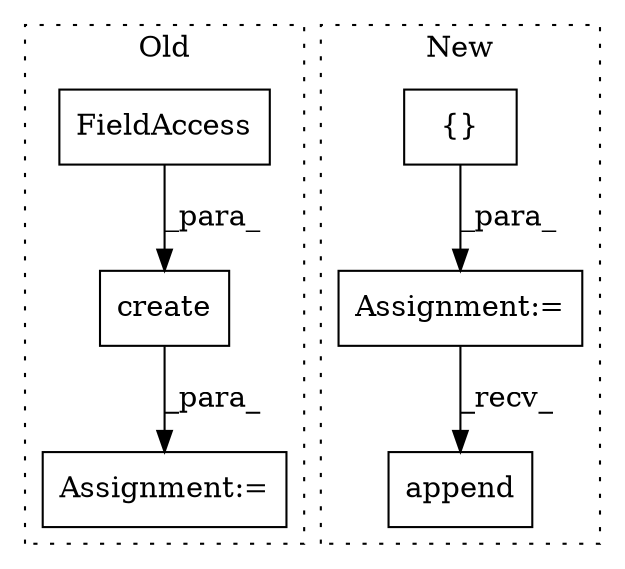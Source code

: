 digraph G {
subgraph cluster0 {
1 [label="create" a="32" s="2961,2990" l="7,1" shape="box"];
3 [label="Assignment:=" a="7" s="2946" l="1" shape="box"];
6 [label="FieldAccess" a="22" s="2982" l="8" shape="box"];
label = "Old";
style="dotted";
}
subgraph cluster1 {
2 [label="append" a="32" s="3207,3220" l="7,1" shape="box"];
4 [label="Assignment:=" a="7" s="2844" l="1" shape="box"];
5 [label="{}" a="4" s="2862" l="2" shape="box"];
label = "New";
style="dotted";
}
1 -> 3 [label="_para_"];
4 -> 2 [label="_recv_"];
5 -> 4 [label="_para_"];
6 -> 1 [label="_para_"];
}